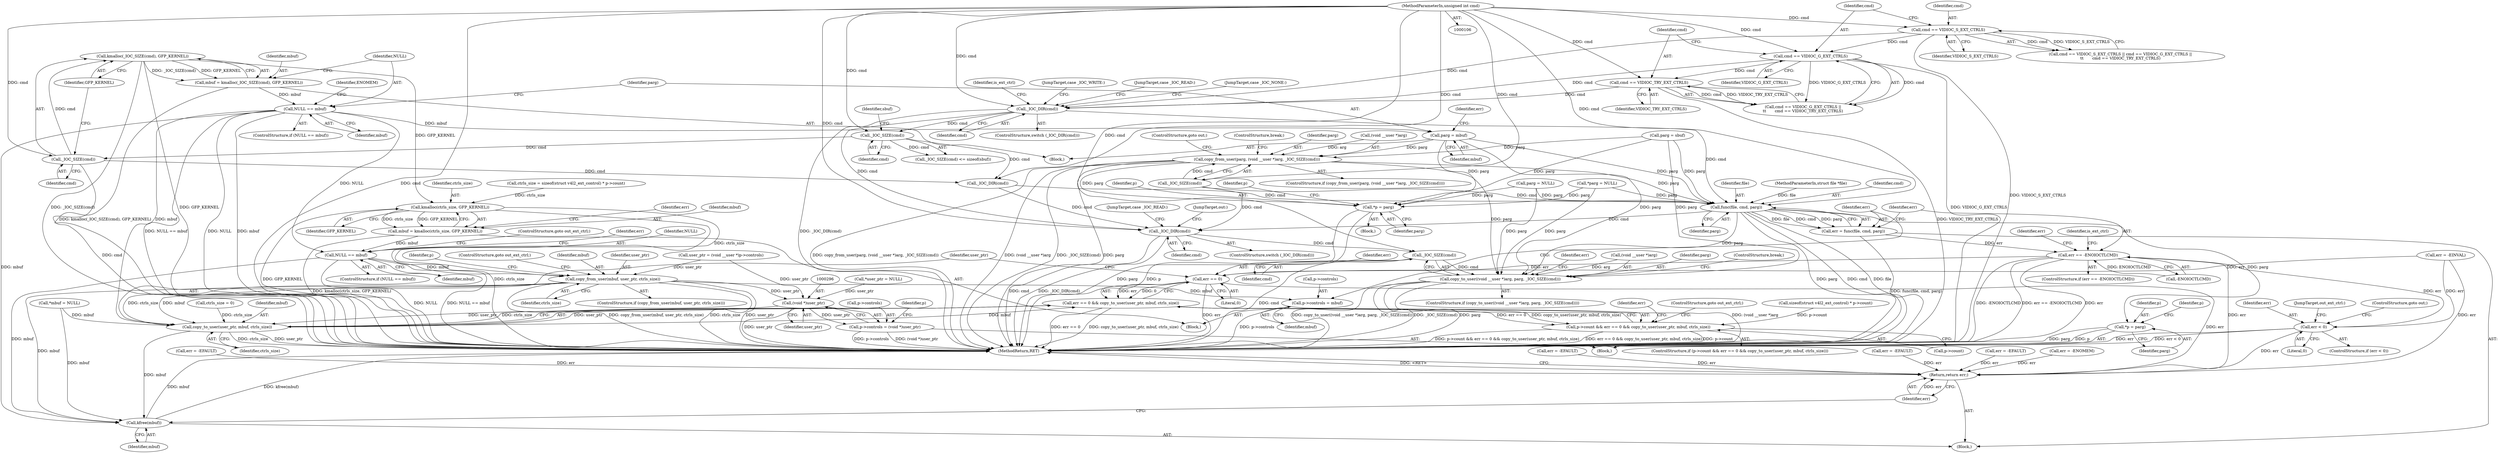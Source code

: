 digraph "1_linux_fc0a80798576f80ca10b3f6c9c7097f12fd1d64e_0@API" {
"1000173" [label="(Call,kmalloc(_IOC_SIZE(cmd), GFP_KERNEL))"];
"1000174" [label="(Call,_IOC_SIZE(cmd))"];
"1000161" [label="(Call,_IOC_SIZE(cmd))"];
"1000149" [label="(Call,_IOC_DIR(cmd))"];
"1000138" [label="(Call,cmd == VIDIOC_S_EXT_CTRLS)"];
"1000108" [label="(MethodParameterIn,unsigned int cmd)"];
"1000142" [label="(Call,cmd == VIDIOC_G_EXT_CTRLS)"];
"1000145" [label="(Call,cmd == VIDIOC_TRY_EXT_CTRLS)"];
"1000171" [label="(Call,mbuf = kmalloc(_IOC_SIZE(cmd), GFP_KERNEL))"];
"1000178" [label="(Call,NULL == mbuf)"];
"1000184" [label="(Call,parg = mbuf)"];
"1000197" [label="(Call,copy_from_user(parg, (void __user *)arg, _IOC_SIZE(cmd)))"];
"1000210" [label="(Call,*p = parg)"];
"1000271" [label="(Call,func(file, cmd, parg))"];
"1000269" [label="(Call,err = func(file, cmd, parg))"];
"1000276" [label="(Call,err == -ENOIOCTLCMD)"];
"1000304" [label="(Call,err == 0)"];
"1000303" [label="(Call,err == 0 && copy_to_user(user_ptr, mbuf, ctrls_size))"];
"1000299" [label="(Call,p->count && err == 0 && copy_to_user(user_ptr, mbuf, ctrls_size))"];
"1000343" [label="(Return,return err;)"];
"1000317" [label="(Call,err < 0)"];
"1000288" [label="(Call,*p = parg)"];
"1000323" [label="(Call,_IOC_DIR(cmd))"];
"1000333" [label="(Call,_IOC_SIZE(cmd))"];
"1000328" [label="(Call,copy_to_user((void __user *)arg, parg, _IOC_SIZE(cmd)))"];
"1000250" [label="(Call,NULL == mbuf)"];
"1000259" [label="(Call,copy_from_user(mbuf, user_ptr, ctrls_size))"];
"1000264" [label="(Call,p->controls = mbuf)"];
"1000295" [label="(Call,(void *)user_ptr)"];
"1000291" [label="(Call,p->controls = (void *)user_ptr)"];
"1000307" [label="(Call,copy_to_user(user_ptr, mbuf, ctrls_size))"];
"1000341" [label="(Call,kfree(mbuf))"];
"1000242" [label="(Call,kmalloc(ctrls_size, GFP_KERNEL))"];
"1000240" [label="(Call,mbuf = kmalloc(ctrls_size, GFP_KERNEL))"];
"1000108" [label="(MethodParameterIn,unsigned int cmd)"];
"1000249" [label="(ControlStructure,if (NULL == mbuf))"];
"1000265" [label="(Call,p->controls)"];
"1000326" [label="(JumpTarget,case _IOC_READ:)"];
"1000274" [label="(Identifier,parg)"];
"1000308" [label="(Identifier,user_ptr)"];
"1000199" [label="(Call,(void __user *)arg)"];
"1000243" [label="(Identifier,ctrls_size)"];
"1000340" [label="(JumpTarget,out:)"];
"1000114" [label="(Call,*mbuf = NULL)"];
"1000197" [label="(Call,copy_from_user(parg, (void __user *)arg, _IOC_SIZE(cmd)))"];
"1000288" [label="(Call,*p = parg)"];
"1000298" [label="(ControlStructure,if (p->count && err == 0 && copy_to_user(user_ptr, mbuf, ctrls_size)))"];
"1000295" [label="(Call,(void *)user_ptr)"];
"1000286" [label="(Block,)"];
"1000180" [label="(Identifier,mbuf)"];
"1000293" [label="(Identifier,p)"];
"1000207" [label="(Identifier,is_ext_ctrl)"];
"1000304" [label="(Call,err == 0)"];
"1000254" [label="(Call,err = -EFAULT)"];
"1000137" [label="(Call,cmd == VIDIOC_S_EXT_CTRLS || cmd == VIDIOC_G_EXT_CTRLS ||\n\t\t       cmd == VIDIOC_TRY_EXT_CTRLS)"];
"1000176" [label="(Identifier,GFP_KERNEL)"];
"1000187" [label="(Call,err = -EFAULT)"];
"1000345" [label="(MethodReturn,RET)"];
"1000128" [label="(Call,ctrls_size = 0)"];
"1000175" [label="(Identifier,cmd)"];
"1000161" [label="(Call,_IOC_SIZE(cmd))"];
"1000158" [label="(JumpTarget,case _IOC_WRITE:)"];
"1000336" [label="(Identifier,err)"];
"1000271" [label="(Call,func(file, cmd, parg))"];
"1000139" [label="(Identifier,cmd)"];
"1000162" [label="(Identifier,cmd)"];
"1000309" [label="(Identifier,mbuf)"];
"1000153" [label="(Call,parg = NULL)"];
"1000188" [label="(Identifier,err)"];
"1000290" [label="(Identifier,parg)"];
"1000285" [label="(Identifier,is_ext_ctrl)"];
"1000307" [label="(Call,copy_to_user(user_ptr, mbuf, ctrls_size))"];
"1000277" [label="(Identifier,err)"];
"1000204" [label="(ControlStructure,goto out;)"];
"1000179" [label="(Identifier,NULL)"];
"1000232" [label="(Call,ctrls_size = sizeof(struct v4l2_ext_control) * p->count)"];
"1000297" [label="(Identifier,user_ptr)"];
"1000144" [label="(Identifier,VIDIOC_G_EXT_CTRLS)"];
"1000266" [label="(Identifier,p)"];
"1000275" [label="(ControlStructure,if (err == -ENOIOCTLCMD))"];
"1000212" [label="(Identifier,parg)"];
"1000205" [label="(ControlStructure,break;)"];
"1000174" [label="(Call,_IOC_SIZE(cmd))"];
"1000253" [label="(ControlStructure,goto out_ext_ctrl;)"];
"1000311" [label="(Call,err = -EFAULT)"];
"1000178" [label="(Call,NULL == mbuf)"];
"1000118" [label="(Call,*parg = NULL)"];
"1000319" [label="(Literal,0)"];
"1000255" [label="(Identifier,err)"];
"1000323" [label="(Call,_IOC_DIR(cmd))"];
"1000173" [label="(Call,kmalloc(_IOC_SIZE(cmd), GFP_KERNEL))"];
"1000147" [label="(Identifier,VIDIOC_TRY_EXT_CTRLS)"];
"1000322" [label="(ControlStructure,switch (_IOC_DIR(cmd)))"];
"1000150" [label="(Identifier,cmd)"];
"1000246" [label="(Identifier,err)"];
"1000172" [label="(Identifier,mbuf)"];
"1000259" [label="(Call,copy_from_user(mbuf, user_ptr, ctrls_size))"];
"1000231" [label="(Block,)"];
"1000344" [label="(Identifier,err)"];
"1000280" [label="(Call,err = -EINVAL)"];
"1000234" [label="(Call,sizeof(struct v4l2_ext_control) * p->count)"];
"1000329" [label="(Call,(void __user *)arg)"];
"1000164" [label="(Identifier,sbuf)"];
"1000160" [label="(Call,_IOC_SIZE(cmd) <= sizeof(sbuf))"];
"1000143" [label="(Identifier,cmd)"];
"1000132" [label="(Call,*user_ptr = NULL)"];
"1000140" [label="(Identifier,VIDIOC_S_EXT_CTRLS)"];
"1000292" [label="(Call,p->controls)"];
"1000324" [label="(Identifier,cmd)"];
"1000268" [label="(Identifier,mbuf)"];
"1000184" [label="(Call,parg = mbuf)"];
"1000142" [label="(Call,cmd == VIDIOC_G_EXT_CTRLS)"];
"1000312" [label="(Identifier,err)"];
"1000244" [label="(Identifier,GFP_KERNEL)"];
"1000315" [label="(ControlStructure,goto out_ext_ctrl;)"];
"1000299" [label="(Call,p->count && err == 0 && copy_to_user(user_ptr, mbuf, ctrls_size))"];
"1000332" [label="(Identifier,parg)"];
"1000264" [label="(Call,p->controls = mbuf)"];
"1000166" [label="(Call,parg = sbuf)"];
"1000270" [label="(Identifier,err)"];
"1000240" [label="(Call,mbuf = kmalloc(ctrls_size, GFP_KERNEL))"];
"1000141" [label="(Call,cmd == VIDIOC_G_EXT_CTRLS ||\n\t\t       cmd == VIDIOC_TRY_EXT_CTRLS)"];
"1000193" [label="(Call,_IOC_DIR(cmd))"];
"1000328" [label="(Call,copy_to_user((void __user *)arg, parg, _IOC_SIZE(cmd)))"];
"1000276" [label="(Call,err == -ENOIOCTLCMD)"];
"1000300" [label="(Call,p->count)"];
"1000186" [label="(Identifier,mbuf)"];
"1000208" [label="(Block,)"];
"1000342" [label="(Identifier,mbuf)"];
"1000320" [label="(ControlStructure,goto out;)"];
"1000211" [label="(Identifier,p)"];
"1000272" [label="(Identifier,file)"];
"1000263" [label="(ControlStructure,goto out_ext_ctrl;)"];
"1000241" [label="(Identifier,mbuf)"];
"1000335" [label="(Call,err = -EFAULT)"];
"1000198" [label="(Identifier,parg)"];
"1000183" [label="(Identifier,ENOMEM)"];
"1000310" [label="(Identifier,ctrls_size)"];
"1000210" [label="(Call,*p = parg)"];
"1000334" [label="(Identifier,cmd)"];
"1000317" [label="(Call,err < 0)"];
"1000107" [label="(MethodParameterIn,struct file *file)"];
"1000185" [label="(Identifier,parg)"];
"1000177" [label="(ControlStructure,if (NULL == mbuf))"];
"1000252" [label="(Identifier,mbuf)"];
"1000316" [label="(ControlStructure,if (err < 0))"];
"1000171" [label="(Call,mbuf = kmalloc(_IOC_SIZE(cmd), GFP_KERNEL))"];
"1000202" [label="(Call,_IOC_SIZE(cmd))"];
"1000146" [label="(Identifier,cmd)"];
"1000305" [label="(Identifier,err)"];
"1000327" [label="(ControlStructure,if (copy_to_user((void __user *)arg, parg, _IOC_SIZE(cmd))))"];
"1000343" [label="(Return,return err;)"];
"1000111" [label="(Block,)"];
"1000138" [label="(Call,cmd == VIDIOC_S_EXT_CTRLS)"];
"1000220" [label="(Call,user_ptr = (void __user *)p->controls)"];
"1000145" [label="(Call,cmd == VIDIOC_TRY_EXT_CTRLS)"];
"1000170" [label="(Block,)"];
"1000291" [label="(Call,p->controls = (void *)user_ptr)"];
"1000303" [label="(Call,err == 0 && copy_to_user(user_ptr, mbuf, ctrls_size))"];
"1000157" [label="(JumpTarget,case _IOC_READ:)"];
"1000242" [label="(Call,kmalloc(ctrls_size, GFP_KERNEL))"];
"1000278" [label="(Call,-ENOIOCTLCMD)"];
"1000251" [label="(Identifier,NULL)"];
"1000333" [label="(Call,_IOC_SIZE(cmd))"];
"1000196" [label="(ControlStructure,if (copy_from_user(parg, (void __user *)arg, _IOC_SIZE(cmd))))"];
"1000258" [label="(ControlStructure,if (copy_from_user(mbuf, user_ptr, ctrls_size)))"];
"1000260" [label="(Identifier,mbuf)"];
"1000262" [label="(Identifier,ctrls_size)"];
"1000152" [label="(JumpTarget,case _IOC_NONE:)"];
"1000318" [label="(Identifier,err)"];
"1000281" [label="(Identifier,err)"];
"1000301" [label="(Identifier,p)"];
"1000306" [label="(Literal,0)"];
"1000269" [label="(Call,err = func(file, cmd, parg))"];
"1000149" [label="(Call,_IOC_DIR(cmd))"];
"1000339" [label="(ControlStructure,break;)"];
"1000273" [label="(Identifier,cmd)"];
"1000289" [label="(Identifier,p)"];
"1000261" [label="(Identifier,user_ptr)"];
"1000341" [label="(Call,kfree(mbuf))"];
"1000321" [label="(JumpTarget,out_ext_ctrl:)"];
"1000245" [label="(Call,err = -ENOMEM)"];
"1000250" [label="(Call,NULL == mbuf)"];
"1000148" [label="(ControlStructure,switch (_IOC_DIR(cmd)))"];
"1000215" [label="(Identifier,p)"];
"1000173" -> "1000171"  [label="AST: "];
"1000173" -> "1000176"  [label="CFG: "];
"1000174" -> "1000173"  [label="AST: "];
"1000176" -> "1000173"  [label="AST: "];
"1000171" -> "1000173"  [label="CFG: "];
"1000173" -> "1000345"  [label="DDG: GFP_KERNEL"];
"1000173" -> "1000345"  [label="DDG: _IOC_SIZE(cmd)"];
"1000173" -> "1000171"  [label="DDG: _IOC_SIZE(cmd)"];
"1000173" -> "1000171"  [label="DDG: GFP_KERNEL"];
"1000174" -> "1000173"  [label="DDG: cmd"];
"1000173" -> "1000242"  [label="DDG: GFP_KERNEL"];
"1000174" -> "1000175"  [label="CFG: "];
"1000175" -> "1000174"  [label="AST: "];
"1000176" -> "1000174"  [label="CFG: "];
"1000174" -> "1000345"  [label="DDG: cmd"];
"1000161" -> "1000174"  [label="DDG: cmd"];
"1000108" -> "1000174"  [label="DDG: cmd"];
"1000174" -> "1000193"  [label="DDG: cmd"];
"1000161" -> "1000160"  [label="AST: "];
"1000161" -> "1000162"  [label="CFG: "];
"1000162" -> "1000161"  [label="AST: "];
"1000164" -> "1000161"  [label="CFG: "];
"1000161" -> "1000160"  [label="DDG: cmd"];
"1000149" -> "1000161"  [label="DDG: cmd"];
"1000108" -> "1000161"  [label="DDG: cmd"];
"1000161" -> "1000193"  [label="DDG: cmd"];
"1000149" -> "1000148"  [label="AST: "];
"1000149" -> "1000150"  [label="CFG: "];
"1000150" -> "1000149"  [label="AST: "];
"1000152" -> "1000149"  [label="CFG: "];
"1000157" -> "1000149"  [label="CFG: "];
"1000158" -> "1000149"  [label="CFG: "];
"1000207" -> "1000149"  [label="CFG: "];
"1000149" -> "1000345"  [label="DDG: _IOC_DIR(cmd)"];
"1000138" -> "1000149"  [label="DDG: cmd"];
"1000142" -> "1000149"  [label="DDG: cmd"];
"1000145" -> "1000149"  [label="DDG: cmd"];
"1000108" -> "1000149"  [label="DDG: cmd"];
"1000149" -> "1000271"  [label="DDG: cmd"];
"1000149" -> "1000323"  [label="DDG: cmd"];
"1000138" -> "1000137"  [label="AST: "];
"1000138" -> "1000140"  [label="CFG: "];
"1000139" -> "1000138"  [label="AST: "];
"1000140" -> "1000138"  [label="AST: "];
"1000143" -> "1000138"  [label="CFG: "];
"1000137" -> "1000138"  [label="CFG: "];
"1000138" -> "1000345"  [label="DDG: VIDIOC_S_EXT_CTRLS"];
"1000138" -> "1000137"  [label="DDG: cmd"];
"1000138" -> "1000137"  [label="DDG: VIDIOC_S_EXT_CTRLS"];
"1000108" -> "1000138"  [label="DDG: cmd"];
"1000138" -> "1000142"  [label="DDG: cmd"];
"1000108" -> "1000106"  [label="AST: "];
"1000108" -> "1000345"  [label="DDG: cmd"];
"1000108" -> "1000142"  [label="DDG: cmd"];
"1000108" -> "1000145"  [label="DDG: cmd"];
"1000108" -> "1000193"  [label="DDG: cmd"];
"1000108" -> "1000202"  [label="DDG: cmd"];
"1000108" -> "1000271"  [label="DDG: cmd"];
"1000108" -> "1000323"  [label="DDG: cmd"];
"1000108" -> "1000333"  [label="DDG: cmd"];
"1000142" -> "1000141"  [label="AST: "];
"1000142" -> "1000144"  [label="CFG: "];
"1000143" -> "1000142"  [label="AST: "];
"1000144" -> "1000142"  [label="AST: "];
"1000146" -> "1000142"  [label="CFG: "];
"1000141" -> "1000142"  [label="CFG: "];
"1000142" -> "1000345"  [label="DDG: VIDIOC_G_EXT_CTRLS"];
"1000142" -> "1000141"  [label="DDG: cmd"];
"1000142" -> "1000141"  [label="DDG: VIDIOC_G_EXT_CTRLS"];
"1000142" -> "1000145"  [label="DDG: cmd"];
"1000145" -> "1000141"  [label="AST: "];
"1000145" -> "1000147"  [label="CFG: "];
"1000146" -> "1000145"  [label="AST: "];
"1000147" -> "1000145"  [label="AST: "];
"1000141" -> "1000145"  [label="CFG: "];
"1000145" -> "1000345"  [label="DDG: VIDIOC_TRY_EXT_CTRLS"];
"1000145" -> "1000141"  [label="DDG: cmd"];
"1000145" -> "1000141"  [label="DDG: VIDIOC_TRY_EXT_CTRLS"];
"1000171" -> "1000170"  [label="AST: "];
"1000172" -> "1000171"  [label="AST: "];
"1000179" -> "1000171"  [label="CFG: "];
"1000171" -> "1000345"  [label="DDG: kmalloc(_IOC_SIZE(cmd), GFP_KERNEL)"];
"1000171" -> "1000178"  [label="DDG: mbuf"];
"1000178" -> "1000177"  [label="AST: "];
"1000178" -> "1000180"  [label="CFG: "];
"1000179" -> "1000178"  [label="AST: "];
"1000180" -> "1000178"  [label="AST: "];
"1000183" -> "1000178"  [label="CFG: "];
"1000185" -> "1000178"  [label="CFG: "];
"1000178" -> "1000345"  [label="DDG: NULL == mbuf"];
"1000178" -> "1000345"  [label="DDG: NULL"];
"1000178" -> "1000345"  [label="DDG: mbuf"];
"1000178" -> "1000184"  [label="DDG: mbuf"];
"1000178" -> "1000250"  [label="DDG: NULL"];
"1000178" -> "1000307"  [label="DDG: mbuf"];
"1000178" -> "1000341"  [label="DDG: mbuf"];
"1000184" -> "1000170"  [label="AST: "];
"1000184" -> "1000186"  [label="CFG: "];
"1000185" -> "1000184"  [label="AST: "];
"1000186" -> "1000184"  [label="AST: "];
"1000188" -> "1000184"  [label="CFG: "];
"1000184" -> "1000197"  [label="DDG: parg"];
"1000184" -> "1000210"  [label="DDG: parg"];
"1000184" -> "1000271"  [label="DDG: parg"];
"1000184" -> "1000328"  [label="DDG: parg"];
"1000197" -> "1000196"  [label="AST: "];
"1000197" -> "1000202"  [label="CFG: "];
"1000198" -> "1000197"  [label="AST: "];
"1000199" -> "1000197"  [label="AST: "];
"1000202" -> "1000197"  [label="AST: "];
"1000204" -> "1000197"  [label="CFG: "];
"1000205" -> "1000197"  [label="CFG: "];
"1000197" -> "1000345"  [label="DDG: copy_from_user(parg, (void __user *)arg, _IOC_SIZE(cmd))"];
"1000197" -> "1000345"  [label="DDG: (void __user *)arg"];
"1000197" -> "1000345"  [label="DDG: _IOC_SIZE(cmd)"];
"1000197" -> "1000345"  [label="DDG: parg"];
"1000166" -> "1000197"  [label="DDG: parg"];
"1000199" -> "1000197"  [label="DDG: arg"];
"1000202" -> "1000197"  [label="DDG: cmd"];
"1000197" -> "1000210"  [label="DDG: parg"];
"1000197" -> "1000271"  [label="DDG: parg"];
"1000197" -> "1000328"  [label="DDG: parg"];
"1000210" -> "1000208"  [label="AST: "];
"1000210" -> "1000212"  [label="CFG: "];
"1000211" -> "1000210"  [label="AST: "];
"1000212" -> "1000210"  [label="AST: "];
"1000215" -> "1000210"  [label="CFG: "];
"1000210" -> "1000345"  [label="DDG: parg"];
"1000210" -> "1000345"  [label="DDG: p"];
"1000166" -> "1000210"  [label="DDG: parg"];
"1000153" -> "1000210"  [label="DDG: parg"];
"1000118" -> "1000210"  [label="DDG: parg"];
"1000271" -> "1000269"  [label="AST: "];
"1000271" -> "1000274"  [label="CFG: "];
"1000272" -> "1000271"  [label="AST: "];
"1000273" -> "1000271"  [label="AST: "];
"1000274" -> "1000271"  [label="AST: "];
"1000269" -> "1000271"  [label="CFG: "];
"1000271" -> "1000345"  [label="DDG: parg"];
"1000271" -> "1000345"  [label="DDG: cmd"];
"1000271" -> "1000345"  [label="DDG: file"];
"1000271" -> "1000269"  [label="DDG: file"];
"1000271" -> "1000269"  [label="DDG: cmd"];
"1000271" -> "1000269"  [label="DDG: parg"];
"1000107" -> "1000271"  [label="DDG: file"];
"1000193" -> "1000271"  [label="DDG: cmd"];
"1000202" -> "1000271"  [label="DDG: cmd"];
"1000166" -> "1000271"  [label="DDG: parg"];
"1000118" -> "1000271"  [label="DDG: parg"];
"1000153" -> "1000271"  [label="DDG: parg"];
"1000271" -> "1000288"  [label="DDG: parg"];
"1000271" -> "1000323"  [label="DDG: cmd"];
"1000271" -> "1000328"  [label="DDG: parg"];
"1000269" -> "1000111"  [label="AST: "];
"1000270" -> "1000269"  [label="AST: "];
"1000277" -> "1000269"  [label="CFG: "];
"1000269" -> "1000345"  [label="DDG: func(file, cmd, parg)"];
"1000269" -> "1000276"  [label="DDG: err"];
"1000276" -> "1000275"  [label="AST: "];
"1000276" -> "1000278"  [label="CFG: "];
"1000277" -> "1000276"  [label="AST: "];
"1000278" -> "1000276"  [label="AST: "];
"1000281" -> "1000276"  [label="CFG: "];
"1000285" -> "1000276"  [label="CFG: "];
"1000276" -> "1000345"  [label="DDG: -ENOIOCTLCMD"];
"1000276" -> "1000345"  [label="DDG: err == -ENOIOCTLCMD"];
"1000276" -> "1000345"  [label="DDG: err"];
"1000278" -> "1000276"  [label="DDG: ENOIOCTLCMD"];
"1000276" -> "1000304"  [label="DDG: err"];
"1000276" -> "1000317"  [label="DDG: err"];
"1000276" -> "1000343"  [label="DDG: err"];
"1000304" -> "1000303"  [label="AST: "];
"1000304" -> "1000306"  [label="CFG: "];
"1000305" -> "1000304"  [label="AST: "];
"1000306" -> "1000304"  [label="AST: "];
"1000308" -> "1000304"  [label="CFG: "];
"1000303" -> "1000304"  [label="CFG: "];
"1000304" -> "1000345"  [label="DDG: err"];
"1000304" -> "1000303"  [label="DDG: err"];
"1000304" -> "1000303"  [label="DDG: 0"];
"1000280" -> "1000304"  [label="DDG: err"];
"1000304" -> "1000343"  [label="DDG: err"];
"1000303" -> "1000299"  [label="AST: "];
"1000303" -> "1000307"  [label="CFG: "];
"1000307" -> "1000303"  [label="AST: "];
"1000299" -> "1000303"  [label="CFG: "];
"1000303" -> "1000345"  [label="DDG: err == 0"];
"1000303" -> "1000345"  [label="DDG: copy_to_user(user_ptr, mbuf, ctrls_size)"];
"1000303" -> "1000299"  [label="DDG: err == 0"];
"1000303" -> "1000299"  [label="DDG: copy_to_user(user_ptr, mbuf, ctrls_size)"];
"1000307" -> "1000303"  [label="DDG: user_ptr"];
"1000307" -> "1000303"  [label="DDG: mbuf"];
"1000307" -> "1000303"  [label="DDG: ctrls_size"];
"1000299" -> "1000298"  [label="AST: "];
"1000299" -> "1000300"  [label="CFG: "];
"1000300" -> "1000299"  [label="AST: "];
"1000312" -> "1000299"  [label="CFG: "];
"1000315" -> "1000299"  [label="CFG: "];
"1000299" -> "1000345"  [label="DDG: p->count && err == 0 && copy_to_user(user_ptr, mbuf, ctrls_size)"];
"1000299" -> "1000345"  [label="DDG: err == 0 && copy_to_user(user_ptr, mbuf, ctrls_size)"];
"1000299" -> "1000345"  [label="DDG: p->count"];
"1000234" -> "1000299"  [label="DDG: p->count"];
"1000343" -> "1000111"  [label="AST: "];
"1000343" -> "1000344"  [label="CFG: "];
"1000344" -> "1000343"  [label="AST: "];
"1000345" -> "1000343"  [label="CFG: "];
"1000343" -> "1000345"  [label="DDG: <RET>"];
"1000344" -> "1000343"  [label="DDG: err"];
"1000187" -> "1000343"  [label="DDG: err"];
"1000311" -> "1000343"  [label="DDG: err"];
"1000335" -> "1000343"  [label="DDG: err"];
"1000317" -> "1000343"  [label="DDG: err"];
"1000254" -> "1000343"  [label="DDG: err"];
"1000280" -> "1000343"  [label="DDG: err"];
"1000245" -> "1000343"  [label="DDG: err"];
"1000317" -> "1000316"  [label="AST: "];
"1000317" -> "1000319"  [label="CFG: "];
"1000318" -> "1000317"  [label="AST: "];
"1000319" -> "1000317"  [label="AST: "];
"1000320" -> "1000317"  [label="CFG: "];
"1000321" -> "1000317"  [label="CFG: "];
"1000317" -> "1000345"  [label="DDG: err"];
"1000317" -> "1000345"  [label="DDG: err < 0"];
"1000280" -> "1000317"  [label="DDG: err"];
"1000288" -> "1000286"  [label="AST: "];
"1000288" -> "1000290"  [label="CFG: "];
"1000289" -> "1000288"  [label="AST: "];
"1000290" -> "1000288"  [label="AST: "];
"1000293" -> "1000288"  [label="CFG: "];
"1000288" -> "1000345"  [label="DDG: parg"];
"1000288" -> "1000345"  [label="DDG: p"];
"1000323" -> "1000322"  [label="AST: "];
"1000323" -> "1000324"  [label="CFG: "];
"1000324" -> "1000323"  [label="AST: "];
"1000326" -> "1000323"  [label="CFG: "];
"1000340" -> "1000323"  [label="CFG: "];
"1000323" -> "1000345"  [label="DDG: cmd"];
"1000323" -> "1000345"  [label="DDG: _IOC_DIR(cmd)"];
"1000193" -> "1000323"  [label="DDG: cmd"];
"1000202" -> "1000323"  [label="DDG: cmd"];
"1000323" -> "1000333"  [label="DDG: cmd"];
"1000333" -> "1000328"  [label="AST: "];
"1000333" -> "1000334"  [label="CFG: "];
"1000334" -> "1000333"  [label="AST: "];
"1000328" -> "1000333"  [label="CFG: "];
"1000333" -> "1000345"  [label="DDG: cmd"];
"1000333" -> "1000328"  [label="DDG: cmd"];
"1000328" -> "1000327"  [label="AST: "];
"1000329" -> "1000328"  [label="AST: "];
"1000332" -> "1000328"  [label="AST: "];
"1000336" -> "1000328"  [label="CFG: "];
"1000339" -> "1000328"  [label="CFG: "];
"1000328" -> "1000345"  [label="DDG: copy_to_user((void __user *)arg, parg, _IOC_SIZE(cmd))"];
"1000328" -> "1000345"  [label="DDG: _IOC_SIZE(cmd)"];
"1000328" -> "1000345"  [label="DDG: parg"];
"1000328" -> "1000345"  [label="DDG: (void __user *)arg"];
"1000329" -> "1000328"  [label="DDG: arg"];
"1000166" -> "1000328"  [label="DDG: parg"];
"1000153" -> "1000328"  [label="DDG: parg"];
"1000118" -> "1000328"  [label="DDG: parg"];
"1000250" -> "1000249"  [label="AST: "];
"1000250" -> "1000252"  [label="CFG: "];
"1000251" -> "1000250"  [label="AST: "];
"1000252" -> "1000250"  [label="AST: "];
"1000253" -> "1000250"  [label="CFG: "];
"1000255" -> "1000250"  [label="CFG: "];
"1000250" -> "1000345"  [label="DDG: NULL"];
"1000250" -> "1000345"  [label="DDG: NULL == mbuf"];
"1000240" -> "1000250"  [label="DDG: mbuf"];
"1000250" -> "1000259"  [label="DDG: mbuf"];
"1000250" -> "1000341"  [label="DDG: mbuf"];
"1000259" -> "1000258"  [label="AST: "];
"1000259" -> "1000262"  [label="CFG: "];
"1000260" -> "1000259"  [label="AST: "];
"1000261" -> "1000259"  [label="AST: "];
"1000262" -> "1000259"  [label="AST: "];
"1000263" -> "1000259"  [label="CFG: "];
"1000266" -> "1000259"  [label="CFG: "];
"1000259" -> "1000345"  [label="DDG: copy_from_user(mbuf, user_ptr, ctrls_size)"];
"1000259" -> "1000345"  [label="DDG: ctrls_size"];
"1000259" -> "1000345"  [label="DDG: user_ptr"];
"1000220" -> "1000259"  [label="DDG: user_ptr"];
"1000242" -> "1000259"  [label="DDG: ctrls_size"];
"1000259" -> "1000264"  [label="DDG: mbuf"];
"1000259" -> "1000295"  [label="DDG: user_ptr"];
"1000259" -> "1000307"  [label="DDG: mbuf"];
"1000259" -> "1000307"  [label="DDG: ctrls_size"];
"1000259" -> "1000341"  [label="DDG: mbuf"];
"1000264" -> "1000231"  [label="AST: "];
"1000264" -> "1000268"  [label="CFG: "];
"1000265" -> "1000264"  [label="AST: "];
"1000268" -> "1000264"  [label="AST: "];
"1000270" -> "1000264"  [label="CFG: "];
"1000264" -> "1000345"  [label="DDG: p->controls"];
"1000295" -> "1000291"  [label="AST: "];
"1000295" -> "1000297"  [label="CFG: "];
"1000296" -> "1000295"  [label="AST: "];
"1000297" -> "1000295"  [label="AST: "];
"1000291" -> "1000295"  [label="CFG: "];
"1000295" -> "1000345"  [label="DDG: user_ptr"];
"1000295" -> "1000291"  [label="DDG: user_ptr"];
"1000220" -> "1000295"  [label="DDG: user_ptr"];
"1000132" -> "1000295"  [label="DDG: user_ptr"];
"1000295" -> "1000307"  [label="DDG: user_ptr"];
"1000291" -> "1000286"  [label="AST: "];
"1000292" -> "1000291"  [label="AST: "];
"1000301" -> "1000291"  [label="CFG: "];
"1000291" -> "1000345"  [label="DDG: p->controls"];
"1000291" -> "1000345"  [label="DDG: (void *)user_ptr"];
"1000307" -> "1000310"  [label="CFG: "];
"1000308" -> "1000307"  [label="AST: "];
"1000309" -> "1000307"  [label="AST: "];
"1000310" -> "1000307"  [label="AST: "];
"1000307" -> "1000345"  [label="DDG: ctrls_size"];
"1000307" -> "1000345"  [label="DDG: user_ptr"];
"1000114" -> "1000307"  [label="DDG: mbuf"];
"1000128" -> "1000307"  [label="DDG: ctrls_size"];
"1000307" -> "1000341"  [label="DDG: mbuf"];
"1000341" -> "1000111"  [label="AST: "];
"1000341" -> "1000342"  [label="CFG: "];
"1000342" -> "1000341"  [label="AST: "];
"1000344" -> "1000341"  [label="CFG: "];
"1000341" -> "1000345"  [label="DDG: mbuf"];
"1000341" -> "1000345"  [label="DDG: kfree(mbuf)"];
"1000114" -> "1000341"  [label="DDG: mbuf"];
"1000242" -> "1000240"  [label="AST: "];
"1000242" -> "1000244"  [label="CFG: "];
"1000243" -> "1000242"  [label="AST: "];
"1000244" -> "1000242"  [label="AST: "];
"1000240" -> "1000242"  [label="CFG: "];
"1000242" -> "1000345"  [label="DDG: GFP_KERNEL"];
"1000242" -> "1000345"  [label="DDG: ctrls_size"];
"1000242" -> "1000240"  [label="DDG: ctrls_size"];
"1000242" -> "1000240"  [label="DDG: GFP_KERNEL"];
"1000232" -> "1000242"  [label="DDG: ctrls_size"];
"1000240" -> "1000231"  [label="AST: "];
"1000241" -> "1000240"  [label="AST: "];
"1000246" -> "1000240"  [label="CFG: "];
"1000240" -> "1000345"  [label="DDG: kmalloc(ctrls_size, GFP_KERNEL)"];
}
